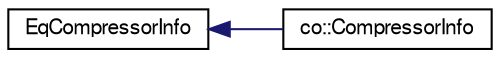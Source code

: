 digraph G
{
  edge [fontname="FreeSans",fontsize="10",labelfontname="FreeSans",labelfontsize="10"];
  node [fontname="FreeSans",fontsize="10",shape=record];
  rankdir="LR";
  Node1 [label="EqCompressorInfo",height=0.2,width=0.4,color="black", fillcolor="white", style="filled",URL="$structEqCompressorInfo.html",tooltip="Information about one compressor."];
  Node1 -> Node2 [dir="back",color="midnightblue",fontsize="10",style="solid",fontname="FreeSans"];
  Node2 [label="co::CompressorInfo",height=0.2,width=0.4,color="black", fillcolor="white", style="filled",URL="$structco_1_1CompressorInfo.html"];
}
